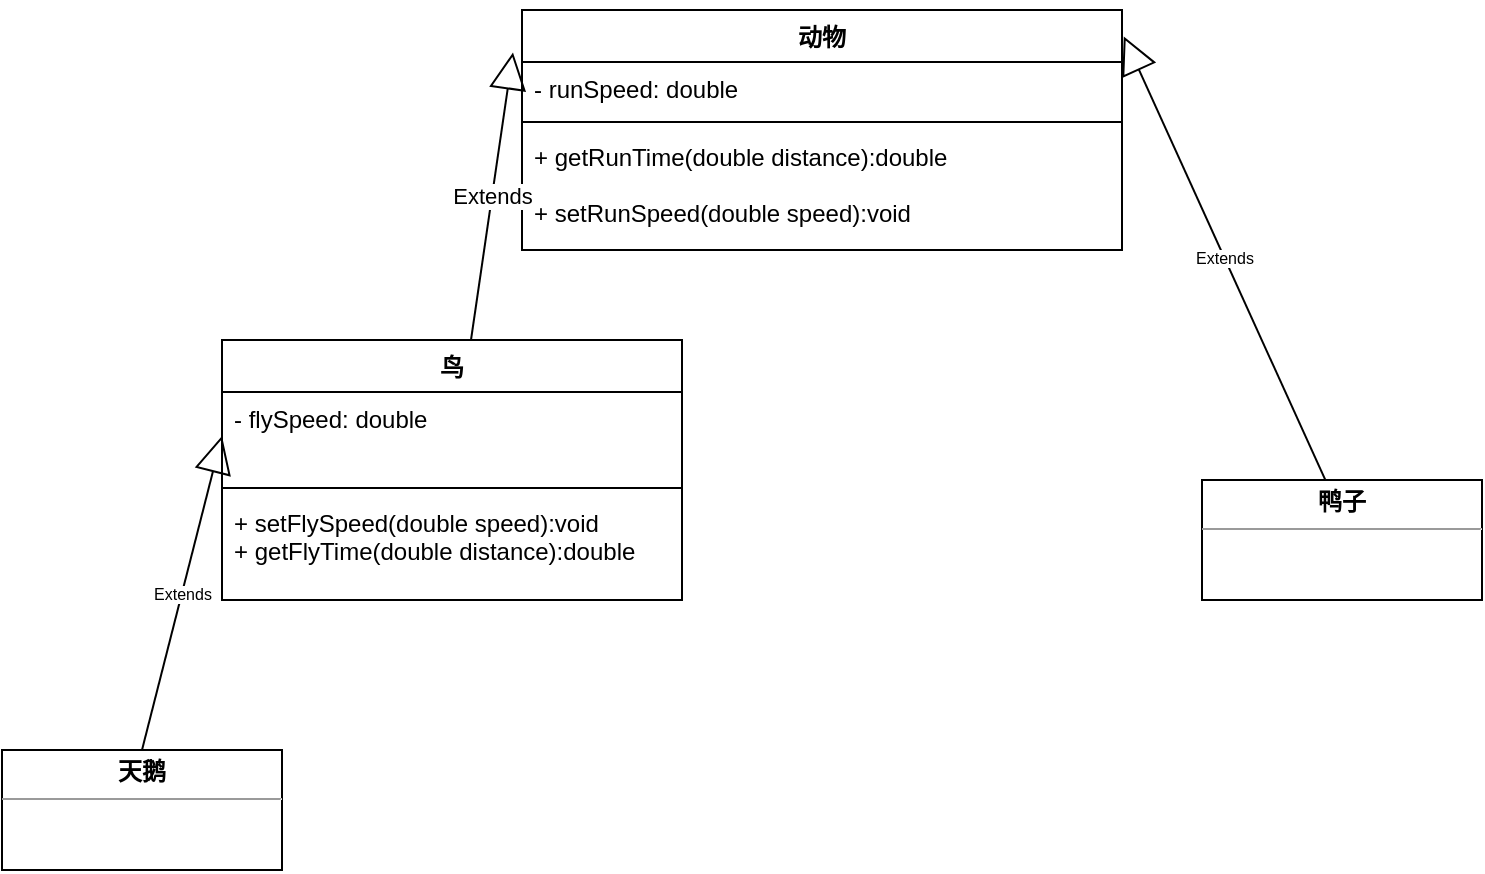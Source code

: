 <mxfile version="20.2.8" type="github">
  <diagram id="QIi8jhx_JIoi1csxR4An" name="第 1 页">
    <mxGraphModel dx="1038" dy="1692" grid="1" gridSize="10" guides="1" tooltips="1" connect="1" arrows="1" fold="1" page="1" pageScale="1" pageWidth="827" pageHeight="1169" math="0" shadow="0">
      <root>
        <mxCell id="0" />
        <mxCell id="1" parent="0" />
        <mxCell id="cfaR3fuwhccAtZnVFF-R-1" value="鸟" style="swimlane;fontStyle=1;align=center;verticalAlign=top;childLayout=stackLayout;horizontal=1;startSize=26;horizontalStack=0;resizeParent=1;resizeParentMax=0;resizeLast=0;collapsible=1;marginBottom=0;" parent="1" vertex="1">
          <mxGeometry x="160" y="95" width="230" height="130" as="geometry" />
        </mxCell>
        <mxCell id="cfaR3fuwhccAtZnVFF-R-2" value="- flySpeed: double" style="text;strokeColor=none;fillColor=none;align=left;verticalAlign=top;spacingLeft=4;spacingRight=4;overflow=hidden;rotatable=0;points=[[0,0.5],[1,0.5]];portConstraint=eastwest;" parent="cfaR3fuwhccAtZnVFF-R-1" vertex="1">
          <mxGeometry y="26" width="230" height="44" as="geometry" />
        </mxCell>
        <mxCell id="cfaR3fuwhccAtZnVFF-R-3" value="" style="line;strokeWidth=1;fillColor=none;align=left;verticalAlign=middle;spacingTop=-1;spacingLeft=3;spacingRight=3;rotatable=0;labelPosition=right;points=[];portConstraint=eastwest;strokeColor=inherit;" parent="cfaR3fuwhccAtZnVFF-R-1" vertex="1">
          <mxGeometry y="70" width="230" height="8" as="geometry" />
        </mxCell>
        <mxCell id="cfaR3fuwhccAtZnVFF-R-4" value="+ setFlySpeed(double speed):void&#xa;+ getFlyTime(double distance):double&#xa;" style="text;strokeColor=none;fillColor=none;align=left;verticalAlign=top;spacingLeft=4;spacingRight=4;overflow=hidden;rotatable=0;points=[[0,0.5],[1,0.5]];portConstraint=eastwest;" parent="cfaR3fuwhccAtZnVFF-R-1" vertex="1">
          <mxGeometry y="78" width="230" height="52" as="geometry" />
        </mxCell>
        <mxCell id="cfaR3fuwhccAtZnVFF-R-14" value="&lt;p style=&quot;margin:0px;margin-top:4px;text-align:center;&quot;&gt;&lt;b&gt;天鹅&lt;/b&gt;&lt;/p&gt;&lt;hr size=&quot;1&quot;&gt;&lt;div style=&quot;height:2px;&quot;&gt;&lt;/div&gt;" style="verticalAlign=top;align=left;overflow=fill;fontSize=12;fontFamily=Helvetica;html=1;" parent="1" vertex="1">
          <mxGeometry x="50" y="300" width="140" height="60" as="geometry" />
        </mxCell>
        <mxCell id="cfaR3fuwhccAtZnVFF-R-18" value="&lt;p style=&quot;margin:0px;margin-top:4px;text-align:center;&quot;&gt;&lt;b&gt;鸭子&lt;/b&gt;&lt;/p&gt;&lt;hr size=&quot;1&quot;&gt;&lt;div style=&quot;height:2px;&quot;&gt;&lt;/div&gt;" style="verticalAlign=top;align=left;overflow=fill;fontSize=12;fontFamily=Helvetica;html=1;" parent="1" vertex="1">
          <mxGeometry x="650" y="165" width="140" height="60" as="geometry" />
        </mxCell>
        <mxCell id="cfaR3fuwhccAtZnVFF-R-19" value="Extends" style="endArrow=block;endSize=16;endFill=0;html=1;rounded=0;fontSize=8;exitX=0.5;exitY=0;exitDx=0;exitDy=0;entryX=0;entryY=0.5;entryDx=0;entryDy=0;" parent="1" source="cfaR3fuwhccAtZnVFF-R-14" target="cfaR3fuwhccAtZnVFF-R-2" edge="1">
          <mxGeometry width="160" relative="1" as="geometry">
            <mxPoint x="80" y="390" as="sourcePoint" />
            <mxPoint x="240" y="390" as="targetPoint" />
          </mxGeometry>
        </mxCell>
        <mxCell id="cfaR3fuwhccAtZnVFF-R-20" value="Extends" style="endArrow=block;endSize=16;endFill=0;html=1;rounded=0;fontSize=8;exitX=0.44;exitY=-0.003;exitDx=0;exitDy=0;exitPerimeter=0;entryX=1.003;entryY=0.11;entryDx=0;entryDy=0;entryPerimeter=0;" parent="1" source="cfaR3fuwhccAtZnVFF-R-18" target="wcBZYVys03mNvOCySaXK-1" edge="1">
          <mxGeometry width="160" relative="1" as="geometry">
            <mxPoint x="210" y="320" as="sourcePoint" />
            <mxPoint x="650" y="370" as="targetPoint" />
          </mxGeometry>
        </mxCell>
        <mxCell id="wcBZYVys03mNvOCySaXK-1" value="动物" style="swimlane;fontStyle=1;align=center;verticalAlign=top;childLayout=stackLayout;horizontal=1;startSize=26;horizontalStack=0;resizeParent=1;resizeParentMax=0;resizeLast=0;collapsible=1;marginBottom=0;" vertex="1" parent="1">
          <mxGeometry x="310" y="-70" width="300" height="120" as="geometry" />
        </mxCell>
        <mxCell id="wcBZYVys03mNvOCySaXK-2" value="- runSpeed: double" style="text;strokeColor=none;fillColor=none;align=left;verticalAlign=top;spacingLeft=4;spacingRight=4;overflow=hidden;rotatable=0;points=[[0,0.5],[1,0.5]];portConstraint=eastwest;" vertex="1" parent="wcBZYVys03mNvOCySaXK-1">
          <mxGeometry y="26" width="300" height="26" as="geometry" />
        </mxCell>
        <mxCell id="wcBZYVys03mNvOCySaXK-3" value="" style="line;strokeWidth=1;fillColor=none;align=left;verticalAlign=middle;spacingTop=-1;spacingLeft=3;spacingRight=3;rotatable=0;labelPosition=right;points=[];portConstraint=eastwest;strokeColor=inherit;" vertex="1" parent="wcBZYVys03mNvOCySaXK-1">
          <mxGeometry y="52" width="300" height="8" as="geometry" />
        </mxCell>
        <mxCell id="wcBZYVys03mNvOCySaXK-4" value="+ getRunTime(double distance):double&#xa;&#xa;+ setRunSpeed(double speed):void" style="text;strokeColor=none;fillColor=none;align=left;verticalAlign=top;spacingLeft=4;spacingRight=4;overflow=hidden;rotatable=0;points=[[0,0.5],[1,0.5]];portConstraint=eastwest;" vertex="1" parent="wcBZYVys03mNvOCySaXK-1">
          <mxGeometry y="60" width="300" height="60" as="geometry" />
        </mxCell>
        <mxCell id="wcBZYVys03mNvOCySaXK-5" value="Extends" style="endArrow=block;endSize=16;endFill=0;html=1;rounded=0;entryX=-0.015;entryY=0.177;entryDx=0;entryDy=0;entryPerimeter=0;" edge="1" parent="1" source="cfaR3fuwhccAtZnVFF-R-1" target="wcBZYVys03mNvOCySaXK-1">
          <mxGeometry width="160" relative="1" as="geometry">
            <mxPoint x="10" y="30" as="sourcePoint" />
            <mxPoint x="170" y="30" as="targetPoint" />
          </mxGeometry>
        </mxCell>
      </root>
    </mxGraphModel>
  </diagram>
</mxfile>
